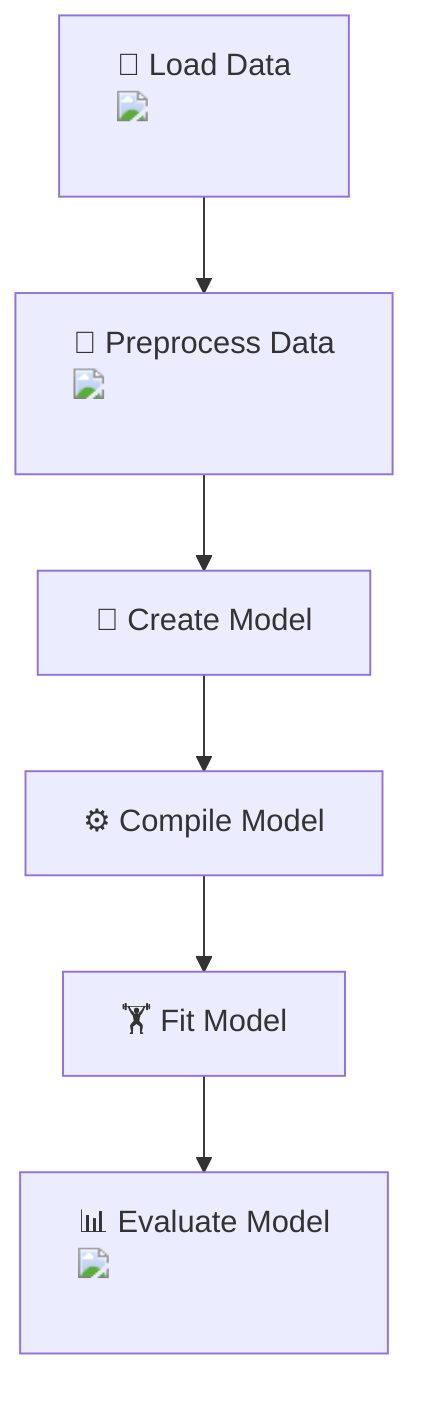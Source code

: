 graph TD;
    A["📂 Load Data <img src='file.svg' /> <br/>"] --> B["🔄 Preprocess Data <img src='row_split.svg' /> <br/>"];
    B --> C["🧠 Create Model"];
    C --> D["⚙️ Compile Model"];
    D --> E["🏋️ Fit Model"];
    E --> F["📊 Evaluate Model <img src='barplot_template.svg' /> <br/>"];